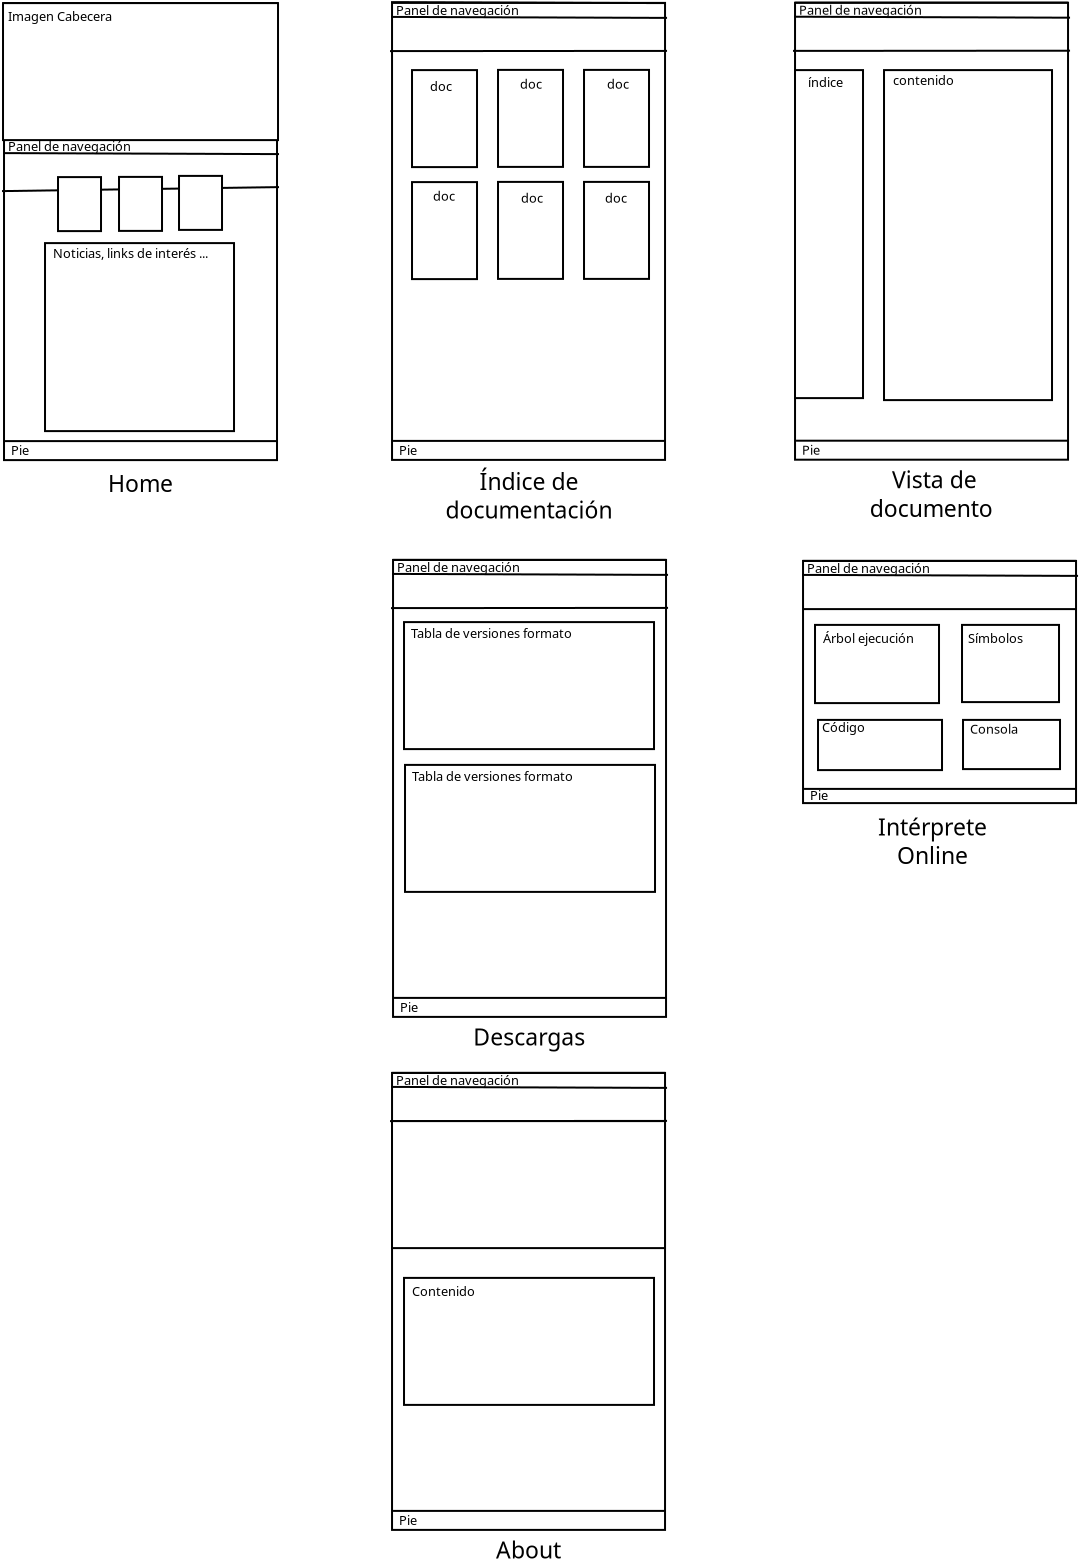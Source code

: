 <?xml version="1.0" encoding="UTF-8"?>
<dia:diagram xmlns:dia="http://www.lysator.liu.se/~alla/dia/">
  <dia:layer name="Fondo" visible="true" active="true">
    <dia:object type="Standard - Box" version="0" id="O0">
      <dia:attribute name="obj_pos">
        <dia:point val="13.35,7.2"/>
      </dia:attribute>
      <dia:attribute name="obj_bb">
        <dia:rectangle val="13.3,7.15;27.05,30.1"/>
      </dia:attribute>
      <dia:attribute name="elem_corner">
        <dia:point val="13.35,7.2"/>
      </dia:attribute>
      <dia:attribute name="elem_width">
        <dia:real val="13.65"/>
      </dia:attribute>
      <dia:attribute name="elem_height">
        <dia:real val="22.85"/>
      </dia:attribute>
      <dia:attribute name="show_background">
        <dia:boolean val="true"/>
      </dia:attribute>
    </dia:object>
    <dia:object type="Standard - Box" version="0" id="O1">
      <dia:attribute name="obj_pos">
        <dia:point val="13.3,7.2"/>
      </dia:attribute>
      <dia:attribute name="obj_bb">
        <dia:rectangle val="13.25,7.15;27.1,14.1"/>
      </dia:attribute>
      <dia:attribute name="elem_corner">
        <dia:point val="13.3,7.2"/>
      </dia:attribute>
      <dia:attribute name="elem_width">
        <dia:real val="13.75"/>
      </dia:attribute>
      <dia:attribute name="elem_height">
        <dia:real val="6.85"/>
      </dia:attribute>
      <dia:attribute name="show_background">
        <dia:boolean val="true"/>
      </dia:attribute>
    </dia:object>
    <dia:object type="Standard - Line" version="0" id="O2">
      <dia:attribute name="obj_pos">
        <dia:point val="27.1,16.4"/>
      </dia:attribute>
      <dia:attribute name="obj_bb">
        <dia:rectangle val="13.199,16.349;27.151,16.651"/>
      </dia:attribute>
      <dia:attribute name="conn_endpoints">
        <dia:point val="27.1,16.4"/>
        <dia:point val="13.25,16.6"/>
      </dia:attribute>
      <dia:attribute name="numcp">
        <dia:int val="1"/>
      </dia:attribute>
    </dia:object>
    <dia:object type="Standard - Box" version="0" id="O3">
      <dia:attribute name="obj_pos">
        <dia:point val="16.05,15.9"/>
      </dia:attribute>
      <dia:attribute name="obj_bb">
        <dia:rectangle val="16,15.85;18.25,18.65"/>
      </dia:attribute>
      <dia:attribute name="elem_corner">
        <dia:point val="16.05,15.9"/>
      </dia:attribute>
      <dia:attribute name="elem_width">
        <dia:real val="2.15"/>
      </dia:attribute>
      <dia:attribute name="elem_height">
        <dia:real val="2.7"/>
      </dia:attribute>
      <dia:attribute name="show_background">
        <dia:boolean val="true"/>
      </dia:attribute>
    </dia:object>
    <dia:object type="Standard - Box" version="0" id="O4">
      <dia:attribute name="obj_pos">
        <dia:point val="19.1,15.89"/>
      </dia:attribute>
      <dia:attribute name="obj_bb">
        <dia:rectangle val="19.05,15.84;21.3,18.64"/>
      </dia:attribute>
      <dia:attribute name="elem_corner">
        <dia:point val="19.1,15.89"/>
      </dia:attribute>
      <dia:attribute name="elem_width">
        <dia:real val="2.15"/>
      </dia:attribute>
      <dia:attribute name="elem_height">
        <dia:real val="2.7"/>
      </dia:attribute>
      <dia:attribute name="show_background">
        <dia:boolean val="true"/>
      </dia:attribute>
    </dia:object>
    <dia:object type="Standard - Box" version="0" id="O5">
      <dia:attribute name="obj_pos">
        <dia:point val="22.1,15.84"/>
      </dia:attribute>
      <dia:attribute name="obj_bb">
        <dia:rectangle val="22.05,15.79;24.3,18.59"/>
      </dia:attribute>
      <dia:attribute name="elem_corner">
        <dia:point val="22.1,15.84"/>
      </dia:attribute>
      <dia:attribute name="elem_width">
        <dia:real val="2.15"/>
      </dia:attribute>
      <dia:attribute name="elem_height">
        <dia:real val="2.7"/>
      </dia:attribute>
      <dia:attribute name="show_background">
        <dia:boolean val="true"/>
      </dia:attribute>
    </dia:object>
    <dia:object type="Standard - Line" version="0" id="O6">
      <dia:attribute name="obj_pos">
        <dia:point val="13.4,29.1"/>
      </dia:attribute>
      <dia:attribute name="obj_bb">
        <dia:rectangle val="13.35,29.05;27.05,29.15"/>
      </dia:attribute>
      <dia:attribute name="conn_endpoints">
        <dia:point val="13.4,29.1"/>
        <dia:point val="27,29.1"/>
      </dia:attribute>
      <dia:attribute name="numcp">
        <dia:int val="1"/>
      </dia:attribute>
    </dia:object>
    <dia:object type="Standard - Line" version="0" id="O7">
      <dia:attribute name="obj_pos">
        <dia:point val="13.3,14.7"/>
      </dia:attribute>
      <dia:attribute name="obj_bb">
        <dia:rectangle val="13.25,14.65;27.15,14.8"/>
      </dia:attribute>
      <dia:attribute name="conn_endpoints">
        <dia:point val="13.3,14.7"/>
        <dia:point val="27.1,14.75"/>
      </dia:attribute>
      <dia:attribute name="numcp">
        <dia:int val="1"/>
      </dia:attribute>
    </dia:object>
    <dia:object type="Standard - Text" version="1" id="O8">
      <dia:attribute name="obj_pos">
        <dia:point val="18.55,31.65"/>
      </dia:attribute>
      <dia:attribute name="obj_bb">
        <dia:rectangle val="18.55,30.585;21.938,31.92"/>
      </dia:attribute>
      <dia:attribute name="text">
        <dia:composite type="text">
          <dia:attribute name="string">
            <dia:string>#Home#</dia:string>
          </dia:attribute>
          <dia:attribute name="font">
            <dia:font family="sans" style="0" name="Helvetica"/>
          </dia:attribute>
          <dia:attribute name="height">
            <dia:real val="1.435"/>
          </dia:attribute>
          <dia:attribute name="pos">
            <dia:point val="18.55,31.65"/>
          </dia:attribute>
          <dia:attribute name="color">
            <dia:color val="#000000"/>
          </dia:attribute>
          <dia:attribute name="alignment">
            <dia:enum val="0"/>
          </dia:attribute>
        </dia:composite>
      </dia:attribute>
      <dia:attribute name="valign">
        <dia:enum val="3"/>
      </dia:attribute>
    </dia:object>
    <dia:object type="Standard - Box" version="0" id="O9">
      <dia:attribute name="obj_pos">
        <dia:point val="15.4,19.2"/>
      </dia:attribute>
      <dia:attribute name="obj_bb">
        <dia:rectangle val="15.35,19.15;24.9,28.65"/>
      </dia:attribute>
      <dia:attribute name="elem_corner">
        <dia:point val="15.4,19.2"/>
      </dia:attribute>
      <dia:attribute name="elem_width">
        <dia:real val="9.45"/>
      </dia:attribute>
      <dia:attribute name="elem_height">
        <dia:real val="9.4"/>
      </dia:attribute>
      <dia:attribute name="show_background">
        <dia:boolean val="true"/>
      </dia:attribute>
    </dia:object>
    <dia:object type="Standard - Text" version="1" id="O10">
      <dia:attribute name="obj_pos">
        <dia:point val="34.95,19.95"/>
      </dia:attribute>
      <dia:attribute name="obj_bb">
        <dia:rectangle val="34.95,19.355;34.95,20.1"/>
      </dia:attribute>
      <dia:attribute name="text">
        <dia:composite type="text">
          <dia:attribute name="string">
            <dia:string>##</dia:string>
          </dia:attribute>
          <dia:attribute name="font">
            <dia:font family="sans" style="0" name="Helvetica"/>
          </dia:attribute>
          <dia:attribute name="height">
            <dia:real val="0.8"/>
          </dia:attribute>
          <dia:attribute name="pos">
            <dia:point val="34.95,19.95"/>
          </dia:attribute>
          <dia:attribute name="color">
            <dia:color val="#000000"/>
          </dia:attribute>
          <dia:attribute name="alignment">
            <dia:enum val="0"/>
          </dia:attribute>
        </dia:composite>
      </dia:attribute>
      <dia:attribute name="valign">
        <dia:enum val="3"/>
      </dia:attribute>
    </dia:object>
    <dia:object type="Standard - Text" version="1" id="O11">
      <dia:attribute name="obj_pos">
        <dia:point val="13.55,8.1"/>
      </dia:attribute>
      <dia:attribute name="obj_bb">
        <dia:rectangle val="13.55,7.505;19.21,8.25"/>
      </dia:attribute>
      <dia:attribute name="text">
        <dia:composite type="text">
          <dia:attribute name="string">
            <dia:string>#Imagen Cabecera#</dia:string>
          </dia:attribute>
          <dia:attribute name="font">
            <dia:font family="sans" style="0" name="Helvetica"/>
          </dia:attribute>
          <dia:attribute name="height">
            <dia:real val="0.8"/>
          </dia:attribute>
          <dia:attribute name="pos">
            <dia:point val="13.55,8.1"/>
          </dia:attribute>
          <dia:attribute name="color">
            <dia:color val="#000000"/>
          </dia:attribute>
          <dia:attribute name="alignment">
            <dia:enum val="0"/>
          </dia:attribute>
        </dia:composite>
      </dia:attribute>
      <dia:attribute name="valign">
        <dia:enum val="3"/>
      </dia:attribute>
    </dia:object>
    <dia:object type="Standard - Text" version="1" id="O12">
      <dia:attribute name="obj_pos">
        <dia:point val="13.55,14.6"/>
      </dia:attribute>
      <dia:attribute name="obj_bb">
        <dia:rectangle val="13.55,14.005;20.185,14.75"/>
      </dia:attribute>
      <dia:attribute name="text">
        <dia:composite type="text">
          <dia:attribute name="string">
            <dia:string>#Panel de navegación#</dia:string>
          </dia:attribute>
          <dia:attribute name="font">
            <dia:font family="sans" style="0" name="Helvetica"/>
          </dia:attribute>
          <dia:attribute name="height">
            <dia:real val="0.8"/>
          </dia:attribute>
          <dia:attribute name="pos">
            <dia:point val="13.55,14.6"/>
          </dia:attribute>
          <dia:attribute name="color">
            <dia:color val="#000000"/>
          </dia:attribute>
          <dia:attribute name="alignment">
            <dia:enum val="0"/>
          </dia:attribute>
        </dia:composite>
      </dia:attribute>
      <dia:attribute name="valign">
        <dia:enum val="3"/>
      </dia:attribute>
    </dia:object>
    <dia:object type="Standard - Text" version="1" id="O13">
      <dia:attribute name="obj_pos">
        <dia:point val="13.7,29.8"/>
      </dia:attribute>
      <dia:attribute name="obj_bb">
        <dia:rectangle val="13.7,29.205;14.643,29.95"/>
      </dia:attribute>
      <dia:attribute name="text">
        <dia:composite type="text">
          <dia:attribute name="string">
            <dia:string>#Pie#</dia:string>
          </dia:attribute>
          <dia:attribute name="font">
            <dia:font family="sans" style="0" name="Helvetica"/>
          </dia:attribute>
          <dia:attribute name="height">
            <dia:real val="0.8"/>
          </dia:attribute>
          <dia:attribute name="pos">
            <dia:point val="13.7,29.8"/>
          </dia:attribute>
          <dia:attribute name="color">
            <dia:color val="#000000"/>
          </dia:attribute>
          <dia:attribute name="alignment">
            <dia:enum val="0"/>
          </dia:attribute>
        </dia:composite>
      </dia:attribute>
      <dia:attribute name="valign">
        <dia:enum val="3"/>
      </dia:attribute>
    </dia:object>
    <dia:object type="Standard - Text" version="1" id="O14">
      <dia:attribute name="obj_pos">
        <dia:point val="15.8,19.95"/>
      </dia:attribute>
      <dia:attribute name="obj_bb">
        <dia:rectangle val="15.8,19.355;24.442,20.1"/>
      </dia:attribute>
      <dia:attribute name="text">
        <dia:composite type="text">
          <dia:attribute name="string">
            <dia:string>#Noticias, links de interés ...#</dia:string>
          </dia:attribute>
          <dia:attribute name="font">
            <dia:font family="sans" style="0" name="Helvetica"/>
          </dia:attribute>
          <dia:attribute name="height">
            <dia:real val="0.8"/>
          </dia:attribute>
          <dia:attribute name="pos">
            <dia:point val="15.8,19.95"/>
          </dia:attribute>
          <dia:attribute name="color">
            <dia:color val="#000000"/>
          </dia:attribute>
          <dia:attribute name="alignment">
            <dia:enum val="0"/>
          </dia:attribute>
        </dia:composite>
      </dia:attribute>
      <dia:attribute name="valign">
        <dia:enum val="3"/>
      </dia:attribute>
    </dia:object>
    <dia:object type="Standard - Box" version="0" id="O15">
      <dia:attribute name="obj_pos">
        <dia:point val="32.751,7.19"/>
      </dia:attribute>
      <dia:attribute name="obj_bb">
        <dia:rectangle val="32.701,7.14;46.451,30.09"/>
      </dia:attribute>
      <dia:attribute name="elem_corner">
        <dia:point val="32.751,7.19"/>
      </dia:attribute>
      <dia:attribute name="elem_width">
        <dia:real val="13.65"/>
      </dia:attribute>
      <dia:attribute name="elem_height">
        <dia:real val="22.85"/>
      </dia:attribute>
      <dia:attribute name="show_background">
        <dia:boolean val="true"/>
      </dia:attribute>
    </dia:object>
    <dia:object type="Standard - Line" version="0" id="O16">
      <dia:attribute name="obj_pos">
        <dia:point val="46.501,9.59"/>
      </dia:attribute>
      <dia:attribute name="obj_bb">
        <dia:rectangle val="32.6,9.54;46.551,9.65"/>
      </dia:attribute>
      <dia:attribute name="conn_endpoints">
        <dia:point val="46.501,9.59"/>
        <dia:point val="32.65,9.6"/>
      </dia:attribute>
      <dia:attribute name="numcp">
        <dia:int val="1"/>
      </dia:attribute>
    </dia:object>
    <dia:object type="Standard - Line" version="0" id="O17">
      <dia:attribute name="obj_pos">
        <dia:point val="32.801,29.09"/>
      </dia:attribute>
      <dia:attribute name="obj_bb">
        <dia:rectangle val="32.751,29.04;46.451,29.14"/>
      </dia:attribute>
      <dia:attribute name="conn_endpoints">
        <dia:point val="32.801,29.09"/>
        <dia:point val="46.401,29.09"/>
      </dia:attribute>
      <dia:attribute name="numcp">
        <dia:int val="1"/>
      </dia:attribute>
    </dia:object>
    <dia:object type="Standard - Line" version="0" id="O18">
      <dia:attribute name="obj_pos">
        <dia:point val="32.701,7.89"/>
      </dia:attribute>
      <dia:attribute name="obj_bb">
        <dia:rectangle val="32.651,7.84;46.551,7.99"/>
      </dia:attribute>
      <dia:attribute name="conn_endpoints">
        <dia:point val="32.701,7.89"/>
        <dia:point val="46.501,7.94"/>
      </dia:attribute>
      <dia:attribute name="numcp">
        <dia:int val="1"/>
      </dia:attribute>
    </dia:object>
    <dia:object type="Standard - Text" version="1" id="O19">
      <dia:attribute name="obj_pos">
        <dia:point val="39.751,31.54"/>
      </dia:attribute>
      <dia:attribute name="obj_bb">
        <dia:rectangle val="35.133,30.475;44.368,33.245"/>
      </dia:attribute>
      <dia:attribute name="text">
        <dia:composite type="text">
          <dia:attribute name="string">
            <dia:string>#Índice de 
documentación #</dia:string>
          </dia:attribute>
          <dia:attribute name="font">
            <dia:font family="sans" style="0" name="Helvetica"/>
          </dia:attribute>
          <dia:attribute name="height">
            <dia:real val="1.435"/>
          </dia:attribute>
          <dia:attribute name="pos">
            <dia:point val="39.751,31.54"/>
          </dia:attribute>
          <dia:attribute name="color">
            <dia:color val="#000000"/>
          </dia:attribute>
          <dia:attribute name="alignment">
            <dia:enum val="1"/>
          </dia:attribute>
        </dia:composite>
      </dia:attribute>
      <dia:attribute name="valign">
        <dia:enum val="3"/>
      </dia:attribute>
    </dia:object>
    <dia:object type="Standard - Text" version="1" id="O20">
      <dia:attribute name="obj_pos">
        <dia:point val="32.951,7.79"/>
      </dia:attribute>
      <dia:attribute name="obj_bb">
        <dia:rectangle val="32.951,7.195;39.586,7.94"/>
      </dia:attribute>
      <dia:attribute name="text">
        <dia:composite type="text">
          <dia:attribute name="string">
            <dia:string>#Panel de navegación#</dia:string>
          </dia:attribute>
          <dia:attribute name="font">
            <dia:font family="sans" style="0" name="Helvetica"/>
          </dia:attribute>
          <dia:attribute name="height">
            <dia:real val="0.8"/>
          </dia:attribute>
          <dia:attribute name="pos">
            <dia:point val="32.951,7.79"/>
          </dia:attribute>
          <dia:attribute name="color">
            <dia:color val="#000000"/>
          </dia:attribute>
          <dia:attribute name="alignment">
            <dia:enum val="0"/>
          </dia:attribute>
        </dia:composite>
      </dia:attribute>
      <dia:attribute name="valign">
        <dia:enum val="3"/>
      </dia:attribute>
    </dia:object>
    <dia:object type="Standard - Text" version="1" id="O21">
      <dia:attribute name="obj_pos">
        <dia:point val="33.101,29.79"/>
      </dia:attribute>
      <dia:attribute name="obj_bb">
        <dia:rectangle val="33.101,29.195;34.043,29.94"/>
      </dia:attribute>
      <dia:attribute name="text">
        <dia:composite type="text">
          <dia:attribute name="string">
            <dia:string>#Pie#</dia:string>
          </dia:attribute>
          <dia:attribute name="font">
            <dia:font family="sans" style="0" name="Helvetica"/>
          </dia:attribute>
          <dia:attribute name="height">
            <dia:real val="0.8"/>
          </dia:attribute>
          <dia:attribute name="pos">
            <dia:point val="33.101,29.79"/>
          </dia:attribute>
          <dia:attribute name="color">
            <dia:color val="#000000"/>
          </dia:attribute>
          <dia:attribute name="alignment">
            <dia:enum val="0"/>
          </dia:attribute>
        </dia:composite>
      </dia:attribute>
      <dia:attribute name="valign">
        <dia:enum val="3"/>
      </dia:attribute>
    </dia:object>
    <dia:object type="Standard - Line" version="0" id="O22">
      <dia:attribute name="obj_pos">
        <dia:point val="32.7,7.15"/>
      </dia:attribute>
      <dia:attribute name="obj_bb">
        <dia:rectangle val="32.65,7.1;46.45,7.25"/>
      </dia:attribute>
      <dia:attribute name="conn_endpoints">
        <dia:point val="32.7,7.15"/>
        <dia:point val="46.4,7.2"/>
      </dia:attribute>
      <dia:attribute name="numcp">
        <dia:int val="1"/>
      </dia:attribute>
    </dia:object>
    <dia:object type="Standard - Box" version="0" id="O23">
      <dia:attribute name="obj_pos">
        <dia:point val="33.75,10.55"/>
      </dia:attribute>
      <dia:attribute name="obj_bb">
        <dia:rectangle val="33.7,10.5;37.05,15.45"/>
      </dia:attribute>
      <dia:attribute name="elem_corner">
        <dia:point val="33.75,10.55"/>
      </dia:attribute>
      <dia:attribute name="elem_width">
        <dia:real val="3.25"/>
      </dia:attribute>
      <dia:attribute name="elem_height">
        <dia:real val="4.85"/>
      </dia:attribute>
      <dia:attribute name="show_background">
        <dia:boolean val="true"/>
      </dia:attribute>
    </dia:object>
    <dia:object type="Standard - Box" version="0" id="O24">
      <dia:attribute name="obj_pos">
        <dia:point val="38.05,10.54"/>
      </dia:attribute>
      <dia:attribute name="obj_bb">
        <dia:rectangle val="38,10.49;41.35,15.44"/>
      </dia:attribute>
      <dia:attribute name="elem_corner">
        <dia:point val="38.05,10.54"/>
      </dia:attribute>
      <dia:attribute name="elem_width">
        <dia:real val="3.25"/>
      </dia:attribute>
      <dia:attribute name="elem_height">
        <dia:real val="4.85"/>
      </dia:attribute>
      <dia:attribute name="show_background">
        <dia:boolean val="true"/>
      </dia:attribute>
    </dia:object>
    <dia:object type="Standard - Box" version="0" id="O25">
      <dia:attribute name="obj_pos">
        <dia:point val="42.35,10.54"/>
      </dia:attribute>
      <dia:attribute name="obj_bb">
        <dia:rectangle val="42.3,10.49;45.65,15.44"/>
      </dia:attribute>
      <dia:attribute name="elem_corner">
        <dia:point val="42.35,10.54"/>
      </dia:attribute>
      <dia:attribute name="elem_width">
        <dia:real val="3.25"/>
      </dia:attribute>
      <dia:attribute name="elem_height">
        <dia:real val="4.85"/>
      </dia:attribute>
      <dia:attribute name="show_background">
        <dia:boolean val="true"/>
      </dia:attribute>
    </dia:object>
    <dia:object type="Standard - Box" version="0" id="O26">
      <dia:attribute name="obj_pos">
        <dia:point val="33.75,16.15"/>
      </dia:attribute>
      <dia:attribute name="obj_bb">
        <dia:rectangle val="33.7,16.1;37.05,21.05"/>
      </dia:attribute>
      <dia:attribute name="elem_corner">
        <dia:point val="33.75,16.15"/>
      </dia:attribute>
      <dia:attribute name="elem_width">
        <dia:real val="3.25"/>
      </dia:attribute>
      <dia:attribute name="elem_height">
        <dia:real val="4.85"/>
      </dia:attribute>
      <dia:attribute name="show_background">
        <dia:boolean val="true"/>
      </dia:attribute>
    </dia:object>
    <dia:object type="Standard - Box" version="0" id="O27">
      <dia:attribute name="obj_pos">
        <dia:point val="38.05,16.14"/>
      </dia:attribute>
      <dia:attribute name="obj_bb">
        <dia:rectangle val="38,16.09;41.35,21.04"/>
      </dia:attribute>
      <dia:attribute name="elem_corner">
        <dia:point val="38.05,16.14"/>
      </dia:attribute>
      <dia:attribute name="elem_width">
        <dia:real val="3.25"/>
      </dia:attribute>
      <dia:attribute name="elem_height">
        <dia:real val="4.85"/>
      </dia:attribute>
      <dia:attribute name="show_background">
        <dia:boolean val="true"/>
      </dia:attribute>
    </dia:object>
    <dia:object type="Standard - Box" version="0" id="O28">
      <dia:attribute name="obj_pos">
        <dia:point val="42.35,16.14"/>
      </dia:attribute>
      <dia:attribute name="obj_bb">
        <dia:rectangle val="42.3,16.09;45.65,21.04"/>
      </dia:attribute>
      <dia:attribute name="elem_corner">
        <dia:point val="42.35,16.14"/>
      </dia:attribute>
      <dia:attribute name="elem_width">
        <dia:real val="3.25"/>
      </dia:attribute>
      <dia:attribute name="elem_height">
        <dia:real val="4.85"/>
      </dia:attribute>
      <dia:attribute name="show_background">
        <dia:boolean val="true"/>
      </dia:attribute>
    </dia:object>
    <dia:object type="Standard - Box" version="0" id="O29">
      <dia:attribute name="obj_pos">
        <dia:point val="52.901,7.18"/>
      </dia:attribute>
      <dia:attribute name="obj_bb">
        <dia:rectangle val="52.851,7.13;66.601,30.08"/>
      </dia:attribute>
      <dia:attribute name="elem_corner">
        <dia:point val="52.901,7.18"/>
      </dia:attribute>
      <dia:attribute name="elem_width">
        <dia:real val="13.65"/>
      </dia:attribute>
      <dia:attribute name="elem_height">
        <dia:real val="22.85"/>
      </dia:attribute>
      <dia:attribute name="show_background">
        <dia:boolean val="true"/>
      </dia:attribute>
    </dia:object>
    <dia:object type="Standard - Line" version="0" id="O30">
      <dia:attribute name="obj_pos">
        <dia:point val="66.651,9.58"/>
      </dia:attribute>
      <dia:attribute name="obj_bb">
        <dia:rectangle val="52.75,9.53;66.701,9.64"/>
      </dia:attribute>
      <dia:attribute name="conn_endpoints">
        <dia:point val="66.651,9.58"/>
        <dia:point val="52.8,9.59"/>
      </dia:attribute>
      <dia:attribute name="numcp">
        <dia:int val="1"/>
      </dia:attribute>
    </dia:object>
    <dia:object type="Standard - Line" version="0" id="O31">
      <dia:attribute name="obj_pos">
        <dia:point val="52.951,29.08"/>
      </dia:attribute>
      <dia:attribute name="obj_bb">
        <dia:rectangle val="52.901,29.03;66.601,29.13"/>
      </dia:attribute>
      <dia:attribute name="conn_endpoints">
        <dia:point val="52.951,29.08"/>
        <dia:point val="66.551,29.08"/>
      </dia:attribute>
      <dia:attribute name="numcp">
        <dia:int val="1"/>
      </dia:attribute>
    </dia:object>
    <dia:object type="Standard - Line" version="0" id="O32">
      <dia:attribute name="obj_pos">
        <dia:point val="52.851,7.88"/>
      </dia:attribute>
      <dia:attribute name="obj_bb">
        <dia:rectangle val="52.801,7.83;66.701,7.98"/>
      </dia:attribute>
      <dia:attribute name="conn_endpoints">
        <dia:point val="52.851,7.88"/>
        <dia:point val="66.651,7.93"/>
      </dia:attribute>
      <dia:attribute name="numcp">
        <dia:int val="1"/>
      </dia:attribute>
    </dia:object>
    <dia:object type="Standard - Text" version="1" id="O33">
      <dia:attribute name="obj_pos">
        <dia:point val="53.101,7.78"/>
      </dia:attribute>
      <dia:attribute name="obj_bb">
        <dia:rectangle val="53.101,7.185;59.736,7.93"/>
      </dia:attribute>
      <dia:attribute name="text">
        <dia:composite type="text">
          <dia:attribute name="string">
            <dia:string>#Panel de navegación#</dia:string>
          </dia:attribute>
          <dia:attribute name="font">
            <dia:font family="sans" style="0" name="Helvetica"/>
          </dia:attribute>
          <dia:attribute name="height">
            <dia:real val="0.8"/>
          </dia:attribute>
          <dia:attribute name="pos">
            <dia:point val="53.101,7.78"/>
          </dia:attribute>
          <dia:attribute name="color">
            <dia:color val="#000000"/>
          </dia:attribute>
          <dia:attribute name="alignment">
            <dia:enum val="0"/>
          </dia:attribute>
        </dia:composite>
      </dia:attribute>
      <dia:attribute name="valign">
        <dia:enum val="3"/>
      </dia:attribute>
    </dia:object>
    <dia:object type="Standard - Text" version="1" id="O34">
      <dia:attribute name="obj_pos">
        <dia:point val="53.251,29.78"/>
      </dia:attribute>
      <dia:attribute name="obj_bb">
        <dia:rectangle val="53.251,29.185;54.193,29.93"/>
      </dia:attribute>
      <dia:attribute name="text">
        <dia:composite type="text">
          <dia:attribute name="string">
            <dia:string>#Pie#</dia:string>
          </dia:attribute>
          <dia:attribute name="font">
            <dia:font family="sans" style="0" name="Helvetica"/>
          </dia:attribute>
          <dia:attribute name="height">
            <dia:real val="0.8"/>
          </dia:attribute>
          <dia:attribute name="pos">
            <dia:point val="53.251,29.78"/>
          </dia:attribute>
          <dia:attribute name="color">
            <dia:color val="#000000"/>
          </dia:attribute>
          <dia:attribute name="alignment">
            <dia:enum val="0"/>
          </dia:attribute>
        </dia:composite>
      </dia:attribute>
      <dia:attribute name="valign">
        <dia:enum val="3"/>
      </dia:attribute>
    </dia:object>
    <dia:object type="Standard - Line" version="0" id="O35">
      <dia:attribute name="obj_pos">
        <dia:point val="52.901,7.18"/>
      </dia:attribute>
      <dia:attribute name="obj_bb">
        <dia:rectangle val="52.851,7.13;66.601,7.23"/>
      </dia:attribute>
      <dia:attribute name="conn_endpoints">
        <dia:point val="52.901,7.18"/>
        <dia:point val="66.551,7.18"/>
      </dia:attribute>
      <dia:attribute name="numcp">
        <dia:int val="1"/>
      </dia:attribute>
      <dia:connections>
        <dia:connection handle="0" to="O29" connection="0"/>
        <dia:connection handle="1" to="O29" connection="2"/>
      </dia:connections>
    </dia:object>
    <dia:object type="Standard - Box" version="0" id="O36">
      <dia:attribute name="obj_pos">
        <dia:point val="52.9,10.55"/>
      </dia:attribute>
      <dia:attribute name="obj_bb">
        <dia:rectangle val="52.85,10.5;56.35,27"/>
      </dia:attribute>
      <dia:attribute name="elem_corner">
        <dia:point val="52.9,10.55"/>
      </dia:attribute>
      <dia:attribute name="elem_width">
        <dia:real val="3.4"/>
      </dia:attribute>
      <dia:attribute name="elem_height">
        <dia:real val="16.4"/>
      </dia:attribute>
      <dia:attribute name="show_background">
        <dia:boolean val="true"/>
      </dia:attribute>
    </dia:object>
    <dia:object type="Standard - Box" version="0" id="O37">
      <dia:attribute name="obj_pos">
        <dia:point val="57.35,10.55"/>
      </dia:attribute>
      <dia:attribute name="obj_bb">
        <dia:rectangle val="57.3,10.5;65.8,27.1"/>
      </dia:attribute>
      <dia:attribute name="elem_corner">
        <dia:point val="57.35,10.55"/>
      </dia:attribute>
      <dia:attribute name="elem_width">
        <dia:real val="8.4"/>
      </dia:attribute>
      <dia:attribute name="elem_height">
        <dia:real val="16.5"/>
      </dia:attribute>
      <dia:attribute name="show_background">
        <dia:boolean val="true"/>
      </dia:attribute>
    </dia:object>
    <dia:object type="Standard - Text" version="1" id="O38">
      <dia:attribute name="obj_pos">
        <dia:point val="59.867,31.455"/>
      </dia:attribute>
      <dia:attribute name="obj_bb">
        <dia:rectangle val="56.44,30.357;63.328,33.227"/>
      </dia:attribute>
      <dia:attribute name="text">
        <dia:composite type="text">
          <dia:attribute name="string">
            <dia:string>#Vista de
documento #</dia:string>
          </dia:attribute>
          <dia:attribute name="font">
            <dia:font family="sans" style="0" name="Helvetica"/>
          </dia:attribute>
          <dia:attribute name="height">
            <dia:real val="1.435"/>
          </dia:attribute>
          <dia:attribute name="pos">
            <dia:point val="59.867,31.455"/>
          </dia:attribute>
          <dia:attribute name="color">
            <dia:color val="#000000"/>
          </dia:attribute>
          <dia:attribute name="alignment">
            <dia:enum val="1"/>
          </dia:attribute>
        </dia:composite>
      </dia:attribute>
      <dia:attribute name="valign">
        <dia:enum val="3"/>
      </dia:attribute>
    </dia:object>
    <dia:object type="Standard - Text" version="1" id="O39">
      <dia:attribute name="obj_pos">
        <dia:point val="34.65,11.6"/>
      </dia:attribute>
      <dia:attribute name="obj_bb">
        <dia:rectangle val="34.65,11.005;35.803,11.75"/>
      </dia:attribute>
      <dia:attribute name="text">
        <dia:composite type="text">
          <dia:attribute name="string">
            <dia:string>#doc#</dia:string>
          </dia:attribute>
          <dia:attribute name="font">
            <dia:font family="sans" style="0" name="Helvetica"/>
          </dia:attribute>
          <dia:attribute name="height">
            <dia:real val="0.8"/>
          </dia:attribute>
          <dia:attribute name="pos">
            <dia:point val="34.65,11.6"/>
          </dia:attribute>
          <dia:attribute name="color">
            <dia:color val="#000000"/>
          </dia:attribute>
          <dia:attribute name="alignment">
            <dia:enum val="0"/>
          </dia:attribute>
        </dia:composite>
      </dia:attribute>
      <dia:attribute name="valign">
        <dia:enum val="3"/>
      </dia:attribute>
    </dia:object>
    <dia:object type="Standard - Text" version="1" id="O40">
      <dia:attribute name="obj_pos">
        <dia:point val="39.15,11.485"/>
      </dia:attribute>
      <dia:attribute name="obj_bb">
        <dia:rectangle val="39.15,10.89;40.303,11.635"/>
      </dia:attribute>
      <dia:attribute name="text">
        <dia:composite type="text">
          <dia:attribute name="string">
            <dia:string>#doc#</dia:string>
          </dia:attribute>
          <dia:attribute name="font">
            <dia:font family="sans" style="0" name="Helvetica"/>
          </dia:attribute>
          <dia:attribute name="height">
            <dia:real val="0.8"/>
          </dia:attribute>
          <dia:attribute name="pos">
            <dia:point val="39.15,11.485"/>
          </dia:attribute>
          <dia:attribute name="color">
            <dia:color val="#000000"/>
          </dia:attribute>
          <dia:attribute name="alignment">
            <dia:enum val="0"/>
          </dia:attribute>
        </dia:composite>
      </dia:attribute>
      <dia:attribute name="valign">
        <dia:enum val="3"/>
      </dia:attribute>
    </dia:object>
    <dia:object type="Standard - Text" version="1" id="O41">
      <dia:attribute name="obj_pos">
        <dia:point val="43.5,11.485"/>
      </dia:attribute>
      <dia:attribute name="obj_bb">
        <dia:rectangle val="43.5,10.89;44.653,11.635"/>
      </dia:attribute>
      <dia:attribute name="text">
        <dia:composite type="text">
          <dia:attribute name="string">
            <dia:string>#doc#</dia:string>
          </dia:attribute>
          <dia:attribute name="font">
            <dia:font family="sans" style="0" name="Helvetica"/>
          </dia:attribute>
          <dia:attribute name="height">
            <dia:real val="0.8"/>
          </dia:attribute>
          <dia:attribute name="pos">
            <dia:point val="43.5,11.485"/>
          </dia:attribute>
          <dia:attribute name="color">
            <dia:color val="#000000"/>
          </dia:attribute>
          <dia:attribute name="alignment">
            <dia:enum val="0"/>
          </dia:attribute>
        </dia:composite>
      </dia:attribute>
      <dia:attribute name="valign">
        <dia:enum val="3"/>
      </dia:attribute>
    </dia:object>
    <dia:object type="Standard - Text" version="1" id="O42">
      <dia:attribute name="obj_pos">
        <dia:point val="34.8,17.085"/>
      </dia:attribute>
      <dia:attribute name="obj_bb">
        <dia:rectangle val="34.781,16.471;35.953,17.272"/>
      </dia:attribute>
      <dia:attribute name="text">
        <dia:composite type="text">
          <dia:attribute name="string">
            <dia:string>#doc#</dia:string>
          </dia:attribute>
          <dia:attribute name="font">
            <dia:font family="sans" style="0" name="Helvetica"/>
          </dia:attribute>
          <dia:attribute name="height">
            <dia:real val="0.8"/>
          </dia:attribute>
          <dia:attribute name="pos">
            <dia:point val="34.8,17.085"/>
          </dia:attribute>
          <dia:attribute name="color">
            <dia:color val="#000000"/>
          </dia:attribute>
          <dia:attribute name="alignment">
            <dia:enum val="0"/>
          </dia:attribute>
        </dia:composite>
      </dia:attribute>
      <dia:attribute name="valign">
        <dia:enum val="3"/>
      </dia:attribute>
    </dia:object>
    <dia:object type="Standard - Text" version="1" id="O43">
      <dia:attribute name="obj_pos">
        <dia:point val="39.2,17.185"/>
      </dia:attribute>
      <dia:attribute name="obj_bb">
        <dia:rectangle val="39.181,16.571;40.352,17.372"/>
      </dia:attribute>
      <dia:attribute name="text">
        <dia:composite type="text">
          <dia:attribute name="string">
            <dia:string>#doc#</dia:string>
          </dia:attribute>
          <dia:attribute name="font">
            <dia:font family="sans" style="0" name="Helvetica"/>
          </dia:attribute>
          <dia:attribute name="height">
            <dia:real val="0.8"/>
          </dia:attribute>
          <dia:attribute name="pos">
            <dia:point val="39.2,17.185"/>
          </dia:attribute>
          <dia:attribute name="color">
            <dia:color val="#000000"/>
          </dia:attribute>
          <dia:attribute name="alignment">
            <dia:enum val="0"/>
          </dia:attribute>
        </dia:composite>
      </dia:attribute>
      <dia:attribute name="valign">
        <dia:enum val="3"/>
      </dia:attribute>
    </dia:object>
    <dia:object type="Standard - Text" version="1" id="O44">
      <dia:attribute name="obj_pos">
        <dia:point val="43.4,17.185"/>
      </dia:attribute>
      <dia:attribute name="obj_bb">
        <dia:rectangle val="43.381,16.571;44.553,17.372"/>
      </dia:attribute>
      <dia:attribute name="text">
        <dia:composite type="text">
          <dia:attribute name="string">
            <dia:string>#doc#</dia:string>
          </dia:attribute>
          <dia:attribute name="font">
            <dia:font family="sans" style="0" name="Helvetica"/>
          </dia:attribute>
          <dia:attribute name="height">
            <dia:real val="0.8"/>
          </dia:attribute>
          <dia:attribute name="pos">
            <dia:point val="43.4,17.185"/>
          </dia:attribute>
          <dia:attribute name="color">
            <dia:color val="#000000"/>
          </dia:attribute>
          <dia:attribute name="alignment">
            <dia:enum val="0"/>
          </dia:attribute>
        </dia:composite>
      </dia:attribute>
      <dia:attribute name="valign">
        <dia:enum val="3"/>
      </dia:attribute>
    </dia:object>
    <dia:object type="Standard - Text" version="1" id="O45">
      <dia:attribute name="obj_pos">
        <dia:point val="53.55,11.4"/>
      </dia:attribute>
      <dia:attribute name="obj_bb">
        <dia:rectangle val="53.55,10.805;55.465,11.55"/>
      </dia:attribute>
      <dia:attribute name="text">
        <dia:composite type="text">
          <dia:attribute name="string">
            <dia:string>#índice#</dia:string>
          </dia:attribute>
          <dia:attribute name="font">
            <dia:font family="sans" style="0" name="Helvetica"/>
          </dia:attribute>
          <dia:attribute name="height">
            <dia:real val="0.8"/>
          </dia:attribute>
          <dia:attribute name="pos">
            <dia:point val="53.55,11.4"/>
          </dia:attribute>
          <dia:attribute name="color">
            <dia:color val="#000000"/>
          </dia:attribute>
          <dia:attribute name="alignment">
            <dia:enum val="0"/>
          </dia:attribute>
        </dia:composite>
      </dia:attribute>
      <dia:attribute name="valign">
        <dia:enum val="3"/>
      </dia:attribute>
    </dia:object>
    <dia:object type="Standard - Text" version="1" id="O46">
      <dia:attribute name="obj_pos">
        <dia:point val="57.8,11.3"/>
      </dia:attribute>
      <dia:attribute name="obj_bb">
        <dia:rectangle val="57.8,10.705;60.977,11.45"/>
      </dia:attribute>
      <dia:attribute name="text">
        <dia:composite type="text">
          <dia:attribute name="string">
            <dia:string>#contenido#</dia:string>
          </dia:attribute>
          <dia:attribute name="font">
            <dia:font family="sans" style="0" name="Helvetica"/>
          </dia:attribute>
          <dia:attribute name="height">
            <dia:real val="0.8"/>
          </dia:attribute>
          <dia:attribute name="pos">
            <dia:point val="57.8,11.3"/>
          </dia:attribute>
          <dia:attribute name="color">
            <dia:color val="#000000"/>
          </dia:attribute>
          <dia:attribute name="alignment">
            <dia:enum val="0"/>
          </dia:attribute>
        </dia:composite>
      </dia:attribute>
      <dia:attribute name="valign">
        <dia:enum val="3"/>
      </dia:attribute>
    </dia:object>
    <dia:object type="Standard - Box" version="0" id="O47">
      <dia:attribute name="obj_pos">
        <dia:point val="32.801,35.04"/>
      </dia:attribute>
      <dia:attribute name="obj_bb">
        <dia:rectangle val="32.751,34.99;46.501,57.94"/>
      </dia:attribute>
      <dia:attribute name="elem_corner">
        <dia:point val="32.801,35.04"/>
      </dia:attribute>
      <dia:attribute name="elem_width">
        <dia:real val="13.65"/>
      </dia:attribute>
      <dia:attribute name="elem_height">
        <dia:real val="22.85"/>
      </dia:attribute>
      <dia:attribute name="show_background">
        <dia:boolean val="true"/>
      </dia:attribute>
    </dia:object>
    <dia:object type="Standard - Line" version="0" id="O48">
      <dia:attribute name="obj_pos">
        <dia:point val="46.551,37.44"/>
      </dia:attribute>
      <dia:attribute name="obj_bb">
        <dia:rectangle val="32.65,37.39;46.601,37.5"/>
      </dia:attribute>
      <dia:attribute name="conn_endpoints">
        <dia:point val="46.551,37.44"/>
        <dia:point val="32.7,37.45"/>
      </dia:attribute>
      <dia:attribute name="numcp">
        <dia:int val="1"/>
      </dia:attribute>
    </dia:object>
    <dia:object type="Standard - Line" version="0" id="O49">
      <dia:attribute name="obj_pos">
        <dia:point val="32.851,56.94"/>
      </dia:attribute>
      <dia:attribute name="obj_bb">
        <dia:rectangle val="32.801,56.89;46.501,56.99"/>
      </dia:attribute>
      <dia:attribute name="conn_endpoints">
        <dia:point val="32.851,56.94"/>
        <dia:point val="46.451,56.94"/>
      </dia:attribute>
      <dia:attribute name="numcp">
        <dia:int val="1"/>
      </dia:attribute>
    </dia:object>
    <dia:object type="Standard - Line" version="0" id="O50">
      <dia:attribute name="obj_pos">
        <dia:point val="32.751,35.74"/>
      </dia:attribute>
      <dia:attribute name="obj_bb">
        <dia:rectangle val="32.701,35.69;46.601,35.84"/>
      </dia:attribute>
      <dia:attribute name="conn_endpoints">
        <dia:point val="32.751,35.74"/>
        <dia:point val="46.551,35.79"/>
      </dia:attribute>
      <dia:attribute name="numcp">
        <dia:int val="1"/>
      </dia:attribute>
    </dia:object>
    <dia:object type="Standard - Text" version="1" id="O51">
      <dia:attribute name="obj_pos">
        <dia:point val="33.001,35.64"/>
      </dia:attribute>
      <dia:attribute name="obj_bb">
        <dia:rectangle val="33.001,35.045;39.636,35.79"/>
      </dia:attribute>
      <dia:attribute name="text">
        <dia:composite type="text">
          <dia:attribute name="string">
            <dia:string>#Panel de navegación#</dia:string>
          </dia:attribute>
          <dia:attribute name="font">
            <dia:font family="sans" style="0" name="Helvetica"/>
          </dia:attribute>
          <dia:attribute name="height">
            <dia:real val="0.8"/>
          </dia:attribute>
          <dia:attribute name="pos">
            <dia:point val="33.001,35.64"/>
          </dia:attribute>
          <dia:attribute name="color">
            <dia:color val="#000000"/>
          </dia:attribute>
          <dia:attribute name="alignment">
            <dia:enum val="0"/>
          </dia:attribute>
        </dia:composite>
      </dia:attribute>
      <dia:attribute name="valign">
        <dia:enum val="3"/>
      </dia:attribute>
    </dia:object>
    <dia:object type="Standard - Text" version="1" id="O52">
      <dia:attribute name="obj_pos">
        <dia:point val="33.151,57.64"/>
      </dia:attribute>
      <dia:attribute name="obj_bb">
        <dia:rectangle val="33.151,57.045;34.093,57.79"/>
      </dia:attribute>
      <dia:attribute name="text">
        <dia:composite type="text">
          <dia:attribute name="string">
            <dia:string>#Pie#</dia:string>
          </dia:attribute>
          <dia:attribute name="font">
            <dia:font family="sans" style="0" name="Helvetica"/>
          </dia:attribute>
          <dia:attribute name="height">
            <dia:real val="0.8"/>
          </dia:attribute>
          <dia:attribute name="pos">
            <dia:point val="33.151,57.64"/>
          </dia:attribute>
          <dia:attribute name="color">
            <dia:color val="#000000"/>
          </dia:attribute>
          <dia:attribute name="alignment">
            <dia:enum val="0"/>
          </dia:attribute>
        </dia:composite>
      </dia:attribute>
      <dia:attribute name="valign">
        <dia:enum val="3"/>
      </dia:attribute>
    </dia:object>
    <dia:object type="Standard - Line" version="0" id="O53">
      <dia:attribute name="obj_pos">
        <dia:point val="32.801,35.04"/>
      </dia:attribute>
      <dia:attribute name="obj_bb">
        <dia:rectangle val="32.751,34.99;46.501,35.09"/>
      </dia:attribute>
      <dia:attribute name="conn_endpoints">
        <dia:point val="32.801,35.04"/>
        <dia:point val="46.451,35.04"/>
      </dia:attribute>
      <dia:attribute name="numcp">
        <dia:int val="1"/>
      </dia:attribute>
      <dia:connections>
        <dia:connection handle="0" to="O47" connection="0"/>
        <dia:connection handle="1" to="O47" connection="2"/>
      </dia:connections>
    </dia:object>
    <dia:object type="Standard - Text" version="1" id="O54">
      <dia:attribute name="obj_pos">
        <dia:point val="39.767,59.315"/>
      </dia:attribute>
      <dia:attribute name="obj_bb">
        <dia:rectangle val="36.586,58.216;42.982,59.652"/>
      </dia:attribute>
      <dia:attribute name="text">
        <dia:composite type="text">
          <dia:attribute name="string">
            <dia:string>#Descargas #</dia:string>
          </dia:attribute>
          <dia:attribute name="font">
            <dia:font family="sans" style="0" name="Helvetica"/>
          </dia:attribute>
          <dia:attribute name="height">
            <dia:real val="1.435"/>
          </dia:attribute>
          <dia:attribute name="pos">
            <dia:point val="39.767,59.315"/>
          </dia:attribute>
          <dia:attribute name="color">
            <dia:color val="#000000"/>
          </dia:attribute>
          <dia:attribute name="alignment">
            <dia:enum val="1"/>
          </dia:attribute>
        </dia:composite>
      </dia:attribute>
      <dia:attribute name="valign">
        <dia:enum val="3"/>
      </dia:attribute>
    </dia:object>
    <dia:object type="Standard - Box" version="0" id="O55">
      <dia:attribute name="obj_pos">
        <dia:point val="33.35,38.15"/>
      </dia:attribute>
      <dia:attribute name="obj_bb">
        <dia:rectangle val="33.3,38.1;45.9,44.55"/>
      </dia:attribute>
      <dia:attribute name="elem_corner">
        <dia:point val="33.35,38.15"/>
      </dia:attribute>
      <dia:attribute name="elem_width">
        <dia:real val="12.5"/>
      </dia:attribute>
      <dia:attribute name="elem_height">
        <dia:real val="6.35"/>
      </dia:attribute>
      <dia:attribute name="show_background">
        <dia:boolean val="true"/>
      </dia:attribute>
    </dia:object>
    <dia:object type="Standard - Text" version="1" id="O56">
      <dia:attribute name="obj_pos">
        <dia:point val="33.7,38.95"/>
      </dia:attribute>
      <dia:attribute name="obj_bb">
        <dia:rectangle val="33.7,38.355;42.365,39.1"/>
      </dia:attribute>
      <dia:attribute name="text">
        <dia:composite type="text">
          <dia:attribute name="string">
            <dia:string>#Tabla de versiones formato#</dia:string>
          </dia:attribute>
          <dia:attribute name="font">
            <dia:font family="sans" style="0" name="Helvetica"/>
          </dia:attribute>
          <dia:attribute name="height">
            <dia:real val="0.8"/>
          </dia:attribute>
          <dia:attribute name="pos">
            <dia:point val="33.7,38.95"/>
          </dia:attribute>
          <dia:attribute name="color">
            <dia:color val="#000000"/>
          </dia:attribute>
          <dia:attribute name="alignment">
            <dia:enum val="0"/>
          </dia:attribute>
        </dia:composite>
      </dia:attribute>
      <dia:attribute name="valign">
        <dia:enum val="3"/>
      </dia:attribute>
    </dia:object>
    <dia:object type="Standard - Box" version="0" id="O57">
      <dia:attribute name="obj_pos">
        <dia:point val="33.4,45.29"/>
      </dia:attribute>
      <dia:attribute name="obj_bb">
        <dia:rectangle val="33.35,45.24;45.95,51.69"/>
      </dia:attribute>
      <dia:attribute name="elem_corner">
        <dia:point val="33.4,45.29"/>
      </dia:attribute>
      <dia:attribute name="elem_width">
        <dia:real val="12.5"/>
      </dia:attribute>
      <dia:attribute name="elem_height">
        <dia:real val="6.35"/>
      </dia:attribute>
      <dia:attribute name="show_background">
        <dia:boolean val="true"/>
      </dia:attribute>
    </dia:object>
    <dia:object type="Standard - Text" version="1" id="O58">
      <dia:attribute name="obj_pos">
        <dia:point val="33.75,46.09"/>
      </dia:attribute>
      <dia:attribute name="obj_bb">
        <dia:rectangle val="33.75,45.495;42.415,46.24"/>
      </dia:attribute>
      <dia:attribute name="text">
        <dia:composite type="text">
          <dia:attribute name="string">
            <dia:string>#Tabla de versiones formato#</dia:string>
          </dia:attribute>
          <dia:attribute name="font">
            <dia:font family="sans" style="0" name="Helvetica"/>
          </dia:attribute>
          <dia:attribute name="height">
            <dia:real val="0.8"/>
          </dia:attribute>
          <dia:attribute name="pos">
            <dia:point val="33.75,46.09"/>
          </dia:attribute>
          <dia:attribute name="color">
            <dia:color val="#000000"/>
          </dia:attribute>
          <dia:attribute name="alignment">
            <dia:enum val="0"/>
          </dia:attribute>
        </dia:composite>
      </dia:attribute>
      <dia:attribute name="valign">
        <dia:enum val="3"/>
      </dia:attribute>
    </dia:object>
    <dia:object type="Standard - Box" version="0" id="O59">
      <dia:attribute name="obj_pos">
        <dia:point val="32.751,60.69"/>
      </dia:attribute>
      <dia:attribute name="obj_bb">
        <dia:rectangle val="32.701,60.64;46.451,83.59"/>
      </dia:attribute>
      <dia:attribute name="elem_corner">
        <dia:point val="32.751,60.69"/>
      </dia:attribute>
      <dia:attribute name="elem_width">
        <dia:real val="13.65"/>
      </dia:attribute>
      <dia:attribute name="elem_height">
        <dia:real val="22.85"/>
      </dia:attribute>
      <dia:attribute name="show_background">
        <dia:boolean val="true"/>
      </dia:attribute>
    </dia:object>
    <dia:object type="Standard - Line" version="0" id="O60">
      <dia:attribute name="obj_pos">
        <dia:point val="46.501,63.09"/>
      </dia:attribute>
      <dia:attribute name="obj_bb">
        <dia:rectangle val="32.6,63.04;46.551,63.15"/>
      </dia:attribute>
      <dia:attribute name="conn_endpoints">
        <dia:point val="46.501,63.09"/>
        <dia:point val="32.65,63.1"/>
      </dia:attribute>
      <dia:attribute name="numcp">
        <dia:int val="1"/>
      </dia:attribute>
    </dia:object>
    <dia:object type="Standard - Line" version="0" id="O61">
      <dia:attribute name="obj_pos">
        <dia:point val="32.801,82.59"/>
      </dia:attribute>
      <dia:attribute name="obj_bb">
        <dia:rectangle val="32.751,82.54;46.451,82.64"/>
      </dia:attribute>
      <dia:attribute name="conn_endpoints">
        <dia:point val="32.801,82.59"/>
        <dia:point val="46.401,82.59"/>
      </dia:attribute>
      <dia:attribute name="numcp">
        <dia:int val="1"/>
      </dia:attribute>
    </dia:object>
    <dia:object type="Standard - Line" version="0" id="O62">
      <dia:attribute name="obj_pos">
        <dia:point val="32.701,61.39"/>
      </dia:attribute>
      <dia:attribute name="obj_bb">
        <dia:rectangle val="32.651,61.34;46.551,61.49"/>
      </dia:attribute>
      <dia:attribute name="conn_endpoints">
        <dia:point val="32.701,61.39"/>
        <dia:point val="46.501,61.44"/>
      </dia:attribute>
      <dia:attribute name="numcp">
        <dia:int val="1"/>
      </dia:attribute>
    </dia:object>
    <dia:object type="Standard - Text" version="1" id="O63">
      <dia:attribute name="obj_pos">
        <dia:point val="32.951,61.29"/>
      </dia:attribute>
      <dia:attribute name="obj_bb">
        <dia:rectangle val="32.951,60.695;39.586,61.44"/>
      </dia:attribute>
      <dia:attribute name="text">
        <dia:composite type="text">
          <dia:attribute name="string">
            <dia:string>#Panel de navegación#</dia:string>
          </dia:attribute>
          <dia:attribute name="font">
            <dia:font family="sans" style="0" name="Helvetica"/>
          </dia:attribute>
          <dia:attribute name="height">
            <dia:real val="0.8"/>
          </dia:attribute>
          <dia:attribute name="pos">
            <dia:point val="32.951,61.29"/>
          </dia:attribute>
          <dia:attribute name="color">
            <dia:color val="#000000"/>
          </dia:attribute>
          <dia:attribute name="alignment">
            <dia:enum val="0"/>
          </dia:attribute>
        </dia:composite>
      </dia:attribute>
      <dia:attribute name="valign">
        <dia:enum val="3"/>
      </dia:attribute>
    </dia:object>
    <dia:object type="Standard - Text" version="1" id="O64">
      <dia:attribute name="obj_pos">
        <dia:point val="33.101,83.29"/>
      </dia:attribute>
      <dia:attribute name="obj_bb">
        <dia:rectangle val="33.101,82.695;34.043,83.44"/>
      </dia:attribute>
      <dia:attribute name="text">
        <dia:composite type="text">
          <dia:attribute name="string">
            <dia:string>#Pie#</dia:string>
          </dia:attribute>
          <dia:attribute name="font">
            <dia:font family="sans" style="0" name="Helvetica"/>
          </dia:attribute>
          <dia:attribute name="height">
            <dia:real val="0.8"/>
          </dia:attribute>
          <dia:attribute name="pos">
            <dia:point val="33.101,83.29"/>
          </dia:attribute>
          <dia:attribute name="color">
            <dia:color val="#000000"/>
          </dia:attribute>
          <dia:attribute name="alignment">
            <dia:enum val="0"/>
          </dia:attribute>
        </dia:composite>
      </dia:attribute>
      <dia:attribute name="valign">
        <dia:enum val="3"/>
      </dia:attribute>
    </dia:object>
    <dia:object type="Standard - Line" version="0" id="O65">
      <dia:attribute name="obj_pos">
        <dia:point val="32.751,60.69"/>
      </dia:attribute>
      <dia:attribute name="obj_bb">
        <dia:rectangle val="32.701,60.64;46.451,60.74"/>
      </dia:attribute>
      <dia:attribute name="conn_endpoints">
        <dia:point val="32.751,60.69"/>
        <dia:point val="46.401,60.69"/>
      </dia:attribute>
      <dia:attribute name="numcp">
        <dia:int val="1"/>
      </dia:attribute>
      <dia:connections>
        <dia:connection handle="0" to="O59" connection="0"/>
        <dia:connection handle="1" to="O59" connection="2"/>
      </dia:connections>
    </dia:object>
    <dia:object type="Standard - Text" version="1" id="O66">
      <dia:attribute name="obj_pos">
        <dia:point val="39.718,84.965"/>
      </dia:attribute>
      <dia:attribute name="obj_bb">
        <dia:rectangle val="37.839,83.866;41.63,85.302"/>
      </dia:attribute>
      <dia:attribute name="text">
        <dia:composite type="text">
          <dia:attribute name="string">
            <dia:string>#About #</dia:string>
          </dia:attribute>
          <dia:attribute name="font">
            <dia:font family="sans" style="0" name="Helvetica"/>
          </dia:attribute>
          <dia:attribute name="height">
            <dia:real val="1.435"/>
          </dia:attribute>
          <dia:attribute name="pos">
            <dia:point val="39.718,84.965"/>
          </dia:attribute>
          <dia:attribute name="color">
            <dia:color val="#000000"/>
          </dia:attribute>
          <dia:attribute name="alignment">
            <dia:enum val="1"/>
          </dia:attribute>
        </dia:composite>
      </dia:attribute>
      <dia:attribute name="valign">
        <dia:enum val="3"/>
      </dia:attribute>
    </dia:object>
    <dia:object type="Standard - Box" version="0" id="O67">
      <dia:attribute name="obj_pos">
        <dia:point val="32.75,63.1"/>
      </dia:attribute>
      <dia:attribute name="obj_bb">
        <dia:rectangle val="32.7,63.05;46.45,69.5"/>
      </dia:attribute>
      <dia:attribute name="elem_corner">
        <dia:point val="32.75,63.1"/>
      </dia:attribute>
      <dia:attribute name="elem_width">
        <dia:real val="13.65"/>
      </dia:attribute>
      <dia:attribute name="elem_height">
        <dia:real val="6.35"/>
      </dia:attribute>
      <dia:attribute name="show_background">
        <dia:boolean val="true"/>
      </dia:attribute>
    </dia:object>
    <dia:object type="Standard - Box" version="0" id="O68">
      <dia:attribute name="obj_pos">
        <dia:point val="33.35,70.94"/>
      </dia:attribute>
      <dia:attribute name="obj_bb">
        <dia:rectangle val="33.3,70.89;45.9,77.34"/>
      </dia:attribute>
      <dia:attribute name="elem_corner">
        <dia:point val="33.35,70.94"/>
      </dia:attribute>
      <dia:attribute name="elem_width">
        <dia:real val="12.5"/>
      </dia:attribute>
      <dia:attribute name="elem_height">
        <dia:real val="6.35"/>
      </dia:attribute>
      <dia:attribute name="show_background">
        <dia:boolean val="true"/>
      </dia:attribute>
    </dia:object>
    <dia:object type="Standard - Text" version="1" id="O69">
      <dia:attribute name="obj_pos">
        <dia:point val="33.75,71.84"/>
      </dia:attribute>
      <dia:attribute name="obj_bb">
        <dia:rectangle val="33.75,71.245;37.023,71.99"/>
      </dia:attribute>
      <dia:attribute name="text">
        <dia:composite type="text">
          <dia:attribute name="string">
            <dia:string>#Contenido#</dia:string>
          </dia:attribute>
          <dia:attribute name="font">
            <dia:font family="sans" style="0" name="Helvetica"/>
          </dia:attribute>
          <dia:attribute name="height">
            <dia:real val="0.8"/>
          </dia:attribute>
          <dia:attribute name="pos">
            <dia:point val="33.75,71.84"/>
          </dia:attribute>
          <dia:attribute name="color">
            <dia:color val="#000000"/>
          </dia:attribute>
          <dia:attribute name="alignment">
            <dia:enum val="0"/>
          </dia:attribute>
        </dia:composite>
      </dia:attribute>
      <dia:attribute name="valign">
        <dia:enum val="3"/>
      </dia:attribute>
    </dia:object>
    <dia:object type="Standard - Box" version="0" id="O70">
      <dia:attribute name="obj_pos">
        <dia:point val="53.301,35.09"/>
      </dia:attribute>
      <dia:attribute name="obj_bb">
        <dia:rectangle val="53.251,35.04;67.001,47.25"/>
      </dia:attribute>
      <dia:attribute name="elem_corner">
        <dia:point val="53.301,35.09"/>
      </dia:attribute>
      <dia:attribute name="elem_width">
        <dia:real val="13.65"/>
      </dia:attribute>
      <dia:attribute name="elem_height">
        <dia:real val="12.11"/>
      </dia:attribute>
      <dia:attribute name="show_background">
        <dia:boolean val="true"/>
      </dia:attribute>
    </dia:object>
    <dia:object type="Standard - Line" version="0" id="O71">
      <dia:attribute name="obj_pos">
        <dia:point val="66.95,37.5"/>
      </dia:attribute>
      <dia:attribute name="obj_bb">
        <dia:rectangle val="53.25,37.45;67.0,37.55"/>
      </dia:attribute>
      <dia:attribute name="conn_endpoints">
        <dia:point val="66.95,37.5"/>
        <dia:point val="53.3,37.5"/>
      </dia:attribute>
      <dia:attribute name="numcp">
        <dia:int val="1"/>
      </dia:attribute>
    </dia:object>
    <dia:object type="Standard - Line" version="0" id="O72">
      <dia:attribute name="obj_pos">
        <dia:point val="53.351,46.49"/>
      </dia:attribute>
      <dia:attribute name="obj_bb">
        <dia:rectangle val="53.301,46.44;67.001,46.54"/>
      </dia:attribute>
      <dia:attribute name="conn_endpoints">
        <dia:point val="53.351,46.49"/>
        <dia:point val="66.951,46.49"/>
      </dia:attribute>
      <dia:attribute name="numcp">
        <dia:int val="1"/>
      </dia:attribute>
    </dia:object>
    <dia:object type="Standard - Line" version="0" id="O73">
      <dia:attribute name="obj_pos">
        <dia:point val="53.251,35.79"/>
      </dia:attribute>
      <dia:attribute name="obj_bb">
        <dia:rectangle val="53.201,35.74;67.101,35.89"/>
      </dia:attribute>
      <dia:attribute name="conn_endpoints">
        <dia:point val="53.251,35.79"/>
        <dia:point val="67.051,35.84"/>
      </dia:attribute>
      <dia:attribute name="numcp">
        <dia:int val="1"/>
      </dia:attribute>
    </dia:object>
    <dia:object type="Standard - Text" version="1" id="O74">
      <dia:attribute name="obj_pos">
        <dia:point val="53.501,35.69"/>
      </dia:attribute>
      <dia:attribute name="obj_bb">
        <dia:rectangle val="53.501,35.095;60.136,35.84"/>
      </dia:attribute>
      <dia:attribute name="text">
        <dia:composite type="text">
          <dia:attribute name="string">
            <dia:string>#Panel de navegación#</dia:string>
          </dia:attribute>
          <dia:attribute name="font">
            <dia:font family="sans" style="0" name="Helvetica"/>
          </dia:attribute>
          <dia:attribute name="height">
            <dia:real val="0.8"/>
          </dia:attribute>
          <dia:attribute name="pos">
            <dia:point val="53.501,35.69"/>
          </dia:attribute>
          <dia:attribute name="color">
            <dia:color val="#000000"/>
          </dia:attribute>
          <dia:attribute name="alignment">
            <dia:enum val="0"/>
          </dia:attribute>
        </dia:composite>
      </dia:attribute>
      <dia:attribute name="valign">
        <dia:enum val="3"/>
      </dia:attribute>
    </dia:object>
    <dia:object type="Standard - Text" version="1" id="O75">
      <dia:attribute name="obj_pos">
        <dia:point val="53.651,47.04"/>
      </dia:attribute>
      <dia:attribute name="obj_bb">
        <dia:rectangle val="53.651,46.445;54.593,47.19"/>
      </dia:attribute>
      <dia:attribute name="text">
        <dia:composite type="text">
          <dia:attribute name="string">
            <dia:string>#Pie#</dia:string>
          </dia:attribute>
          <dia:attribute name="font">
            <dia:font family="sans" style="0" name="Helvetica"/>
          </dia:attribute>
          <dia:attribute name="height">
            <dia:real val="0.8"/>
          </dia:attribute>
          <dia:attribute name="pos">
            <dia:point val="53.651,47.04"/>
          </dia:attribute>
          <dia:attribute name="color">
            <dia:color val="#000000"/>
          </dia:attribute>
          <dia:attribute name="alignment">
            <dia:enum val="0"/>
          </dia:attribute>
        </dia:composite>
      </dia:attribute>
      <dia:attribute name="valign">
        <dia:enum val="3"/>
      </dia:attribute>
    </dia:object>
    <dia:object type="Standard - Line" version="0" id="O76">
      <dia:attribute name="obj_pos">
        <dia:point val="53.301,35.09"/>
      </dia:attribute>
      <dia:attribute name="obj_bb">
        <dia:rectangle val="53.251,35.04;67.001,35.14"/>
      </dia:attribute>
      <dia:attribute name="conn_endpoints">
        <dia:point val="53.301,35.09"/>
        <dia:point val="66.951,35.09"/>
      </dia:attribute>
      <dia:attribute name="numcp">
        <dia:int val="1"/>
      </dia:attribute>
      <dia:connections>
        <dia:connection handle="0" to="O70" connection="0"/>
        <dia:connection handle="1" to="O70" connection="2"/>
      </dia:connections>
    </dia:object>
    <dia:object type="Standard - Text" version="1" id="O77">
      <dia:attribute name="obj_pos">
        <dia:point val="59.918,48.815"/>
      </dia:attribute>
      <dia:attribute name="obj_bb">
        <dia:rectangle val="56.871,47.716;62.997,50.587"/>
      </dia:attribute>
      <dia:attribute name="text">
        <dia:composite type="text">
          <dia:attribute name="string">
            <dia:string>#Intérprete 
Online #</dia:string>
          </dia:attribute>
          <dia:attribute name="font">
            <dia:font family="sans" style="0" name="Helvetica"/>
          </dia:attribute>
          <dia:attribute name="height">
            <dia:real val="1.435"/>
          </dia:attribute>
          <dia:attribute name="pos">
            <dia:point val="59.918,48.815"/>
          </dia:attribute>
          <dia:attribute name="color">
            <dia:color val="#000000"/>
          </dia:attribute>
          <dia:attribute name="alignment">
            <dia:enum val="1"/>
          </dia:attribute>
        </dia:composite>
      </dia:attribute>
      <dia:attribute name="valign">
        <dia:enum val="3"/>
      </dia:attribute>
    </dia:object>
    <dia:object type="Standard - Box" version="0" id="O78">
      <dia:attribute name="obj_pos">
        <dia:point val="53.9,38.29"/>
      </dia:attribute>
      <dia:attribute name="obj_bb">
        <dia:rectangle val="53.85,38.24;60.15,42.25"/>
      </dia:attribute>
      <dia:attribute name="elem_corner">
        <dia:point val="53.9,38.29"/>
      </dia:attribute>
      <dia:attribute name="elem_width">
        <dia:real val="6.2"/>
      </dia:attribute>
      <dia:attribute name="elem_height">
        <dia:real val="3.91"/>
      </dia:attribute>
      <dia:attribute name="show_background">
        <dia:boolean val="true"/>
      </dia:attribute>
    </dia:object>
    <dia:object type="Standard - Text" version="1" id="O79">
      <dia:attribute name="obj_pos">
        <dia:point val="54.3,39.19"/>
      </dia:attribute>
      <dia:attribute name="obj_bb">
        <dia:rectangle val="54.3,38.576;59.251,39.377"/>
      </dia:attribute>
      <dia:attribute name="text">
        <dia:composite type="text">
          <dia:attribute name="string">
            <dia:string>#Árbol ejecución#</dia:string>
          </dia:attribute>
          <dia:attribute name="font">
            <dia:font family="sans" style="0" name="Helvetica"/>
          </dia:attribute>
          <dia:attribute name="height">
            <dia:real val="0.8"/>
          </dia:attribute>
          <dia:attribute name="pos">
            <dia:point val="54.3,39.19"/>
          </dia:attribute>
          <dia:attribute name="color">
            <dia:color val="#000000"/>
          </dia:attribute>
          <dia:attribute name="alignment">
            <dia:enum val="0"/>
          </dia:attribute>
        </dia:composite>
      </dia:attribute>
      <dia:attribute name="valign">
        <dia:enum val="3"/>
      </dia:attribute>
    </dia:object>
    <dia:object type="Standard - Box" version="0" id="O80">
      <dia:attribute name="obj_pos">
        <dia:point val="61.25,38.29"/>
      </dia:attribute>
      <dia:attribute name="obj_bb">
        <dia:rectangle val="61.2,38.24;66.15,42.2"/>
      </dia:attribute>
      <dia:attribute name="elem_corner">
        <dia:point val="61.25,38.29"/>
      </dia:attribute>
      <dia:attribute name="elem_width">
        <dia:real val="4.85"/>
      </dia:attribute>
      <dia:attribute name="elem_height">
        <dia:real val="3.86"/>
      </dia:attribute>
      <dia:attribute name="show_background">
        <dia:boolean val="true"/>
      </dia:attribute>
    </dia:object>
    <dia:object type="Standard - Text" version="1" id="O81">
      <dia:attribute name="obj_pos">
        <dia:point val="61.55,39.2"/>
      </dia:attribute>
      <dia:attribute name="obj_bb">
        <dia:rectangle val="61.55,38.586;64.479,39.387"/>
      </dia:attribute>
      <dia:attribute name="text">
        <dia:composite type="text">
          <dia:attribute name="string">
            <dia:string>#Símbolos#</dia:string>
          </dia:attribute>
          <dia:attribute name="font">
            <dia:font family="sans" style="0" name="Helvetica"/>
          </dia:attribute>
          <dia:attribute name="height">
            <dia:real val="0.8"/>
          </dia:attribute>
          <dia:attribute name="pos">
            <dia:point val="61.55,39.2"/>
          </dia:attribute>
          <dia:attribute name="color">
            <dia:color val="#000000"/>
          </dia:attribute>
          <dia:attribute name="alignment">
            <dia:enum val="0"/>
          </dia:attribute>
        </dia:composite>
      </dia:attribute>
      <dia:attribute name="valign">
        <dia:enum val="3"/>
      </dia:attribute>
    </dia:object>
    <dia:object type="Standard - Box" version="0" id="O82">
      <dia:attribute name="obj_pos">
        <dia:point val="54.05,43.04"/>
      </dia:attribute>
      <dia:attribute name="obj_bb">
        <dia:rectangle val="54.0,42.99;60.3,45.6"/>
      </dia:attribute>
      <dia:attribute name="elem_corner">
        <dia:point val="54.05,43.04"/>
      </dia:attribute>
      <dia:attribute name="elem_width">
        <dia:real val="6.2"/>
      </dia:attribute>
      <dia:attribute name="elem_height">
        <dia:real val="2.51"/>
      </dia:attribute>
      <dia:attribute name="show_background">
        <dia:boolean val="true"/>
      </dia:attribute>
    </dia:object>
    <dia:object type="Standard - Box" version="0" id="O83">
      <dia:attribute name="obj_pos">
        <dia:point val="61.3,43.04"/>
      </dia:attribute>
      <dia:attribute name="obj_bb">
        <dia:rectangle val="61.25,42.99;66.2,45.55"/>
      </dia:attribute>
      <dia:attribute name="elem_corner">
        <dia:point val="61.3,43.04"/>
      </dia:attribute>
      <dia:attribute name="elem_width">
        <dia:real val="4.85"/>
      </dia:attribute>
      <dia:attribute name="elem_height">
        <dia:real val="2.46"/>
      </dia:attribute>
      <dia:attribute name="show_background">
        <dia:boolean val="true"/>
      </dia:attribute>
    </dia:object>
    <dia:object type="Standard - Text" version="1" id="O84">
      <dia:attribute name="obj_pos">
        <dia:point val="61.65,43.735"/>
      </dia:attribute>
      <dia:attribute name="obj_bb">
        <dia:rectangle val="61.65,43.121;64.209,43.922"/>
      </dia:attribute>
      <dia:attribute name="text">
        <dia:composite type="text">
          <dia:attribute name="string">
            <dia:string>#Consola#</dia:string>
          </dia:attribute>
          <dia:attribute name="font">
            <dia:font family="sans" style="0" name="Helvetica"/>
          </dia:attribute>
          <dia:attribute name="height">
            <dia:real val="0.8"/>
          </dia:attribute>
          <dia:attribute name="pos">
            <dia:point val="61.65,43.735"/>
          </dia:attribute>
          <dia:attribute name="color">
            <dia:color val="#000000"/>
          </dia:attribute>
          <dia:attribute name="alignment">
            <dia:enum val="0"/>
          </dia:attribute>
        </dia:composite>
      </dia:attribute>
      <dia:attribute name="valign">
        <dia:enum val="3"/>
      </dia:attribute>
    </dia:object>
    <dia:object type="Standard - Text" version="1" id="O85">
      <dia:attribute name="obj_pos">
        <dia:point val="54.25,43.65"/>
      </dia:attribute>
      <dia:attribute name="obj_bb">
        <dia:rectangle val="54.25,43.036;56.494,43.837"/>
      </dia:attribute>
      <dia:attribute name="text">
        <dia:composite type="text">
          <dia:attribute name="string">
            <dia:string>#Código#</dia:string>
          </dia:attribute>
          <dia:attribute name="font">
            <dia:font family="sans" style="0" name="Helvetica"/>
          </dia:attribute>
          <dia:attribute name="height">
            <dia:real val="0.8"/>
          </dia:attribute>
          <dia:attribute name="pos">
            <dia:point val="54.25,43.65"/>
          </dia:attribute>
          <dia:attribute name="color">
            <dia:color val="#000000"/>
          </dia:attribute>
          <dia:attribute name="alignment">
            <dia:enum val="0"/>
          </dia:attribute>
        </dia:composite>
      </dia:attribute>
      <dia:attribute name="valign">
        <dia:enum val="3"/>
      </dia:attribute>
    </dia:object>
  </dia:layer>
</dia:diagram>

